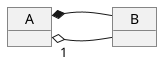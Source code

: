 @startuml mod07ima06
object "   A   " as aa
object "   B   " as bb
left to right direction
aa "1" o-- bb
aa *-- bb
@enduml